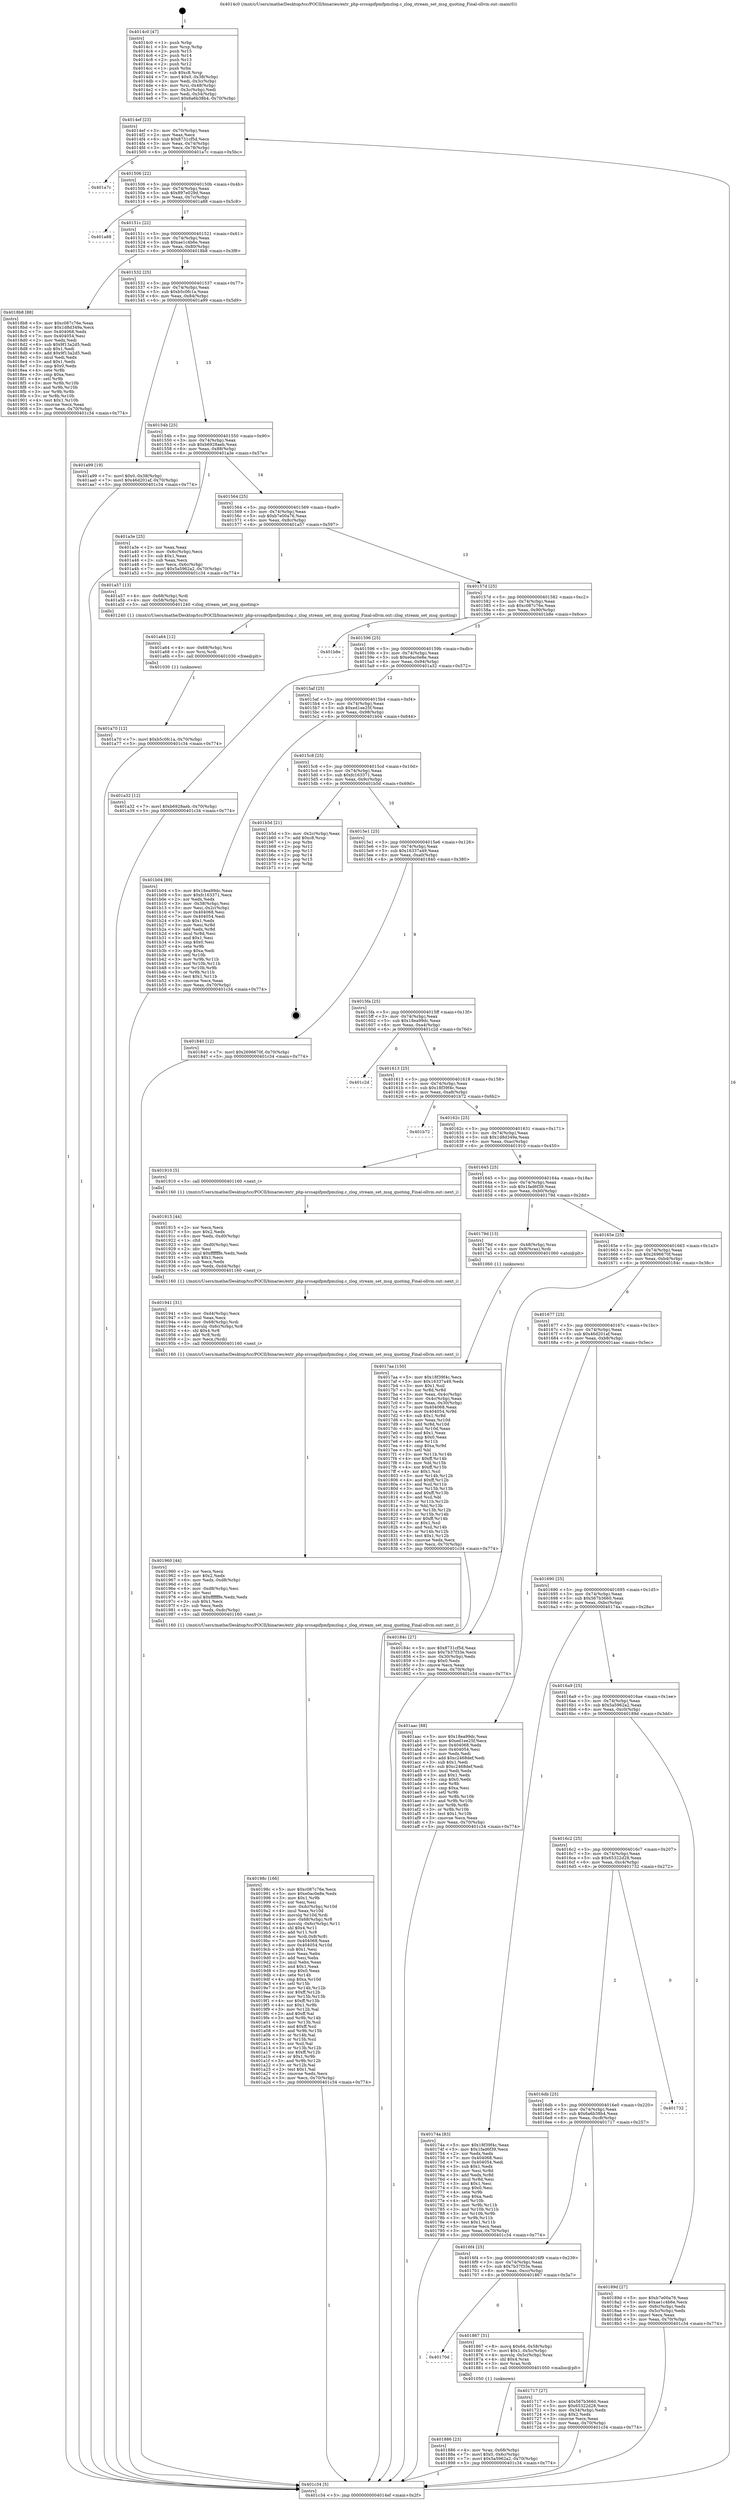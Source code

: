 digraph "0x4014c0" {
  label = "0x4014c0 (/mnt/c/Users/mathe/Desktop/tcc/POCII/binaries/extr_php-srcsapifpmfpmzlog.c_zlog_stream_set_msg_quoting_Final-ollvm.out::main(0))"
  labelloc = "t"
  node[shape=record]

  Entry [label="",width=0.3,height=0.3,shape=circle,fillcolor=black,style=filled]
  "0x4014ef" [label="{
     0x4014ef [23]\l
     | [instrs]\l
     &nbsp;&nbsp;0x4014ef \<+3\>: mov -0x70(%rbp),%eax\l
     &nbsp;&nbsp;0x4014f2 \<+2\>: mov %eax,%ecx\l
     &nbsp;&nbsp;0x4014f4 \<+6\>: sub $0x8731cf5d,%ecx\l
     &nbsp;&nbsp;0x4014fa \<+3\>: mov %eax,-0x74(%rbp)\l
     &nbsp;&nbsp;0x4014fd \<+3\>: mov %ecx,-0x78(%rbp)\l
     &nbsp;&nbsp;0x401500 \<+6\>: je 0000000000401a7c \<main+0x5bc\>\l
  }"]
  "0x401a7c" [label="{
     0x401a7c\l
  }", style=dashed]
  "0x401506" [label="{
     0x401506 [22]\l
     | [instrs]\l
     &nbsp;&nbsp;0x401506 \<+5\>: jmp 000000000040150b \<main+0x4b\>\l
     &nbsp;&nbsp;0x40150b \<+3\>: mov -0x74(%rbp),%eax\l
     &nbsp;&nbsp;0x40150e \<+5\>: sub $0x897e029d,%eax\l
     &nbsp;&nbsp;0x401513 \<+3\>: mov %eax,-0x7c(%rbp)\l
     &nbsp;&nbsp;0x401516 \<+6\>: je 0000000000401a88 \<main+0x5c8\>\l
  }"]
  Exit [label="",width=0.3,height=0.3,shape=circle,fillcolor=black,style=filled,peripheries=2]
  "0x401a88" [label="{
     0x401a88\l
  }", style=dashed]
  "0x40151c" [label="{
     0x40151c [22]\l
     | [instrs]\l
     &nbsp;&nbsp;0x40151c \<+5\>: jmp 0000000000401521 \<main+0x61\>\l
     &nbsp;&nbsp;0x401521 \<+3\>: mov -0x74(%rbp),%eax\l
     &nbsp;&nbsp;0x401524 \<+5\>: sub $0xae1c4b6e,%eax\l
     &nbsp;&nbsp;0x401529 \<+3\>: mov %eax,-0x80(%rbp)\l
     &nbsp;&nbsp;0x40152c \<+6\>: je 00000000004018b8 \<main+0x3f8\>\l
  }"]
  "0x401a70" [label="{
     0x401a70 [12]\l
     | [instrs]\l
     &nbsp;&nbsp;0x401a70 \<+7\>: movl $0xb5c0fc1a,-0x70(%rbp)\l
     &nbsp;&nbsp;0x401a77 \<+5\>: jmp 0000000000401c34 \<main+0x774\>\l
  }"]
  "0x4018b8" [label="{
     0x4018b8 [88]\l
     | [instrs]\l
     &nbsp;&nbsp;0x4018b8 \<+5\>: mov $0xc087c76e,%eax\l
     &nbsp;&nbsp;0x4018bd \<+5\>: mov $0x1d8d349a,%ecx\l
     &nbsp;&nbsp;0x4018c2 \<+7\>: mov 0x404068,%edx\l
     &nbsp;&nbsp;0x4018c9 \<+7\>: mov 0x404054,%esi\l
     &nbsp;&nbsp;0x4018d0 \<+2\>: mov %edx,%edi\l
     &nbsp;&nbsp;0x4018d2 \<+6\>: sub $0x9f13a2d5,%edi\l
     &nbsp;&nbsp;0x4018d8 \<+3\>: sub $0x1,%edi\l
     &nbsp;&nbsp;0x4018db \<+6\>: add $0x9f13a2d5,%edi\l
     &nbsp;&nbsp;0x4018e1 \<+3\>: imul %edi,%edx\l
     &nbsp;&nbsp;0x4018e4 \<+3\>: and $0x1,%edx\l
     &nbsp;&nbsp;0x4018e7 \<+3\>: cmp $0x0,%edx\l
     &nbsp;&nbsp;0x4018ea \<+4\>: sete %r8b\l
     &nbsp;&nbsp;0x4018ee \<+3\>: cmp $0xa,%esi\l
     &nbsp;&nbsp;0x4018f1 \<+4\>: setl %r9b\l
     &nbsp;&nbsp;0x4018f5 \<+3\>: mov %r8b,%r10b\l
     &nbsp;&nbsp;0x4018f8 \<+3\>: and %r9b,%r10b\l
     &nbsp;&nbsp;0x4018fb \<+3\>: xor %r9b,%r8b\l
     &nbsp;&nbsp;0x4018fe \<+3\>: or %r8b,%r10b\l
     &nbsp;&nbsp;0x401901 \<+4\>: test $0x1,%r10b\l
     &nbsp;&nbsp;0x401905 \<+3\>: cmovne %ecx,%eax\l
     &nbsp;&nbsp;0x401908 \<+3\>: mov %eax,-0x70(%rbp)\l
     &nbsp;&nbsp;0x40190b \<+5\>: jmp 0000000000401c34 \<main+0x774\>\l
  }"]
  "0x401532" [label="{
     0x401532 [25]\l
     | [instrs]\l
     &nbsp;&nbsp;0x401532 \<+5\>: jmp 0000000000401537 \<main+0x77\>\l
     &nbsp;&nbsp;0x401537 \<+3\>: mov -0x74(%rbp),%eax\l
     &nbsp;&nbsp;0x40153a \<+5\>: sub $0xb5c0fc1a,%eax\l
     &nbsp;&nbsp;0x40153f \<+6\>: mov %eax,-0x84(%rbp)\l
     &nbsp;&nbsp;0x401545 \<+6\>: je 0000000000401a99 \<main+0x5d9\>\l
  }"]
  "0x401a64" [label="{
     0x401a64 [12]\l
     | [instrs]\l
     &nbsp;&nbsp;0x401a64 \<+4\>: mov -0x68(%rbp),%rsi\l
     &nbsp;&nbsp;0x401a68 \<+3\>: mov %rsi,%rdi\l
     &nbsp;&nbsp;0x401a6b \<+5\>: call 0000000000401030 \<free@plt\>\l
     | [calls]\l
     &nbsp;&nbsp;0x401030 \{1\} (unknown)\l
  }"]
  "0x401a99" [label="{
     0x401a99 [19]\l
     | [instrs]\l
     &nbsp;&nbsp;0x401a99 \<+7\>: movl $0x0,-0x38(%rbp)\l
     &nbsp;&nbsp;0x401aa0 \<+7\>: movl $0x46d201af,-0x70(%rbp)\l
     &nbsp;&nbsp;0x401aa7 \<+5\>: jmp 0000000000401c34 \<main+0x774\>\l
  }"]
  "0x40154b" [label="{
     0x40154b [25]\l
     | [instrs]\l
     &nbsp;&nbsp;0x40154b \<+5\>: jmp 0000000000401550 \<main+0x90\>\l
     &nbsp;&nbsp;0x401550 \<+3\>: mov -0x74(%rbp),%eax\l
     &nbsp;&nbsp;0x401553 \<+5\>: sub $0xb6928aeb,%eax\l
     &nbsp;&nbsp;0x401558 \<+6\>: mov %eax,-0x88(%rbp)\l
     &nbsp;&nbsp;0x40155e \<+6\>: je 0000000000401a3e \<main+0x57e\>\l
  }"]
  "0x40198c" [label="{
     0x40198c [166]\l
     | [instrs]\l
     &nbsp;&nbsp;0x40198c \<+5\>: mov $0xc087c76e,%ecx\l
     &nbsp;&nbsp;0x401991 \<+5\>: mov $0xe0ac0e8e,%edx\l
     &nbsp;&nbsp;0x401996 \<+3\>: mov $0x1,%r9b\l
     &nbsp;&nbsp;0x401999 \<+2\>: xor %esi,%esi\l
     &nbsp;&nbsp;0x40199b \<+7\>: mov -0xdc(%rbp),%r10d\l
     &nbsp;&nbsp;0x4019a2 \<+4\>: imul %eax,%r10d\l
     &nbsp;&nbsp;0x4019a6 \<+3\>: movslq %r10d,%rdi\l
     &nbsp;&nbsp;0x4019a9 \<+4\>: mov -0x68(%rbp),%r8\l
     &nbsp;&nbsp;0x4019ad \<+4\>: movslq -0x6c(%rbp),%r11\l
     &nbsp;&nbsp;0x4019b1 \<+4\>: shl $0x4,%r11\l
     &nbsp;&nbsp;0x4019b5 \<+3\>: add %r11,%r8\l
     &nbsp;&nbsp;0x4019b8 \<+4\>: mov %rdi,0x8(%r8)\l
     &nbsp;&nbsp;0x4019bc \<+7\>: mov 0x404068,%eax\l
     &nbsp;&nbsp;0x4019c3 \<+8\>: mov 0x404054,%r10d\l
     &nbsp;&nbsp;0x4019cb \<+3\>: sub $0x1,%esi\l
     &nbsp;&nbsp;0x4019ce \<+2\>: mov %eax,%ebx\l
     &nbsp;&nbsp;0x4019d0 \<+2\>: add %esi,%ebx\l
     &nbsp;&nbsp;0x4019d2 \<+3\>: imul %ebx,%eax\l
     &nbsp;&nbsp;0x4019d5 \<+3\>: and $0x1,%eax\l
     &nbsp;&nbsp;0x4019d8 \<+3\>: cmp $0x0,%eax\l
     &nbsp;&nbsp;0x4019db \<+4\>: sete %r14b\l
     &nbsp;&nbsp;0x4019df \<+4\>: cmp $0xa,%r10d\l
     &nbsp;&nbsp;0x4019e3 \<+4\>: setl %r15b\l
     &nbsp;&nbsp;0x4019e7 \<+3\>: mov %r14b,%r12b\l
     &nbsp;&nbsp;0x4019ea \<+4\>: xor $0xff,%r12b\l
     &nbsp;&nbsp;0x4019ee \<+3\>: mov %r15b,%r13b\l
     &nbsp;&nbsp;0x4019f1 \<+4\>: xor $0xff,%r13b\l
     &nbsp;&nbsp;0x4019f5 \<+4\>: xor $0x1,%r9b\l
     &nbsp;&nbsp;0x4019f9 \<+3\>: mov %r12b,%al\l
     &nbsp;&nbsp;0x4019fc \<+2\>: and $0xff,%al\l
     &nbsp;&nbsp;0x4019fe \<+3\>: and %r9b,%r14b\l
     &nbsp;&nbsp;0x401a01 \<+3\>: mov %r13b,%sil\l
     &nbsp;&nbsp;0x401a04 \<+4\>: and $0xff,%sil\l
     &nbsp;&nbsp;0x401a08 \<+3\>: and %r9b,%r15b\l
     &nbsp;&nbsp;0x401a0b \<+3\>: or %r14b,%al\l
     &nbsp;&nbsp;0x401a0e \<+3\>: or %r15b,%sil\l
     &nbsp;&nbsp;0x401a11 \<+3\>: xor %sil,%al\l
     &nbsp;&nbsp;0x401a14 \<+3\>: or %r13b,%r12b\l
     &nbsp;&nbsp;0x401a17 \<+4\>: xor $0xff,%r12b\l
     &nbsp;&nbsp;0x401a1b \<+4\>: or $0x1,%r9b\l
     &nbsp;&nbsp;0x401a1f \<+3\>: and %r9b,%r12b\l
     &nbsp;&nbsp;0x401a22 \<+3\>: or %r12b,%al\l
     &nbsp;&nbsp;0x401a25 \<+2\>: test $0x1,%al\l
     &nbsp;&nbsp;0x401a27 \<+3\>: cmovne %edx,%ecx\l
     &nbsp;&nbsp;0x401a2a \<+3\>: mov %ecx,-0x70(%rbp)\l
     &nbsp;&nbsp;0x401a2d \<+5\>: jmp 0000000000401c34 \<main+0x774\>\l
  }"]
  "0x401a3e" [label="{
     0x401a3e [25]\l
     | [instrs]\l
     &nbsp;&nbsp;0x401a3e \<+2\>: xor %eax,%eax\l
     &nbsp;&nbsp;0x401a40 \<+3\>: mov -0x6c(%rbp),%ecx\l
     &nbsp;&nbsp;0x401a43 \<+3\>: sub $0x1,%eax\l
     &nbsp;&nbsp;0x401a46 \<+2\>: sub %eax,%ecx\l
     &nbsp;&nbsp;0x401a48 \<+3\>: mov %ecx,-0x6c(%rbp)\l
     &nbsp;&nbsp;0x401a4b \<+7\>: movl $0x5a5962a2,-0x70(%rbp)\l
     &nbsp;&nbsp;0x401a52 \<+5\>: jmp 0000000000401c34 \<main+0x774\>\l
  }"]
  "0x401564" [label="{
     0x401564 [25]\l
     | [instrs]\l
     &nbsp;&nbsp;0x401564 \<+5\>: jmp 0000000000401569 \<main+0xa9\>\l
     &nbsp;&nbsp;0x401569 \<+3\>: mov -0x74(%rbp),%eax\l
     &nbsp;&nbsp;0x40156c \<+5\>: sub $0xb7e00a76,%eax\l
     &nbsp;&nbsp;0x401571 \<+6\>: mov %eax,-0x8c(%rbp)\l
     &nbsp;&nbsp;0x401577 \<+6\>: je 0000000000401a57 \<main+0x597\>\l
  }"]
  "0x401960" [label="{
     0x401960 [44]\l
     | [instrs]\l
     &nbsp;&nbsp;0x401960 \<+2\>: xor %ecx,%ecx\l
     &nbsp;&nbsp;0x401962 \<+5\>: mov $0x2,%edx\l
     &nbsp;&nbsp;0x401967 \<+6\>: mov %edx,-0xd8(%rbp)\l
     &nbsp;&nbsp;0x40196d \<+1\>: cltd\l
     &nbsp;&nbsp;0x40196e \<+6\>: mov -0xd8(%rbp),%esi\l
     &nbsp;&nbsp;0x401974 \<+2\>: idiv %esi\l
     &nbsp;&nbsp;0x401976 \<+6\>: imul $0xfffffffe,%edx,%edx\l
     &nbsp;&nbsp;0x40197c \<+3\>: sub $0x1,%ecx\l
     &nbsp;&nbsp;0x40197f \<+2\>: sub %ecx,%edx\l
     &nbsp;&nbsp;0x401981 \<+6\>: mov %edx,-0xdc(%rbp)\l
     &nbsp;&nbsp;0x401987 \<+5\>: call 0000000000401160 \<next_i\>\l
     | [calls]\l
     &nbsp;&nbsp;0x401160 \{1\} (/mnt/c/Users/mathe/Desktop/tcc/POCII/binaries/extr_php-srcsapifpmfpmzlog.c_zlog_stream_set_msg_quoting_Final-ollvm.out::next_i)\l
  }"]
  "0x401a57" [label="{
     0x401a57 [13]\l
     | [instrs]\l
     &nbsp;&nbsp;0x401a57 \<+4\>: mov -0x68(%rbp),%rdi\l
     &nbsp;&nbsp;0x401a5b \<+4\>: mov -0x58(%rbp),%rsi\l
     &nbsp;&nbsp;0x401a5f \<+5\>: call 0000000000401240 \<zlog_stream_set_msg_quoting\>\l
     | [calls]\l
     &nbsp;&nbsp;0x401240 \{1\} (/mnt/c/Users/mathe/Desktop/tcc/POCII/binaries/extr_php-srcsapifpmfpmzlog.c_zlog_stream_set_msg_quoting_Final-ollvm.out::zlog_stream_set_msg_quoting)\l
  }"]
  "0x40157d" [label="{
     0x40157d [25]\l
     | [instrs]\l
     &nbsp;&nbsp;0x40157d \<+5\>: jmp 0000000000401582 \<main+0xc2\>\l
     &nbsp;&nbsp;0x401582 \<+3\>: mov -0x74(%rbp),%eax\l
     &nbsp;&nbsp;0x401585 \<+5\>: sub $0xc087c76e,%eax\l
     &nbsp;&nbsp;0x40158a \<+6\>: mov %eax,-0x90(%rbp)\l
     &nbsp;&nbsp;0x401590 \<+6\>: je 0000000000401b8e \<main+0x6ce\>\l
  }"]
  "0x401941" [label="{
     0x401941 [31]\l
     | [instrs]\l
     &nbsp;&nbsp;0x401941 \<+6\>: mov -0xd4(%rbp),%ecx\l
     &nbsp;&nbsp;0x401947 \<+3\>: imul %eax,%ecx\l
     &nbsp;&nbsp;0x40194a \<+4\>: mov -0x68(%rbp),%rdi\l
     &nbsp;&nbsp;0x40194e \<+4\>: movslq -0x6c(%rbp),%r8\l
     &nbsp;&nbsp;0x401952 \<+4\>: shl $0x4,%r8\l
     &nbsp;&nbsp;0x401956 \<+3\>: add %r8,%rdi\l
     &nbsp;&nbsp;0x401959 \<+2\>: mov %ecx,(%rdi)\l
     &nbsp;&nbsp;0x40195b \<+5\>: call 0000000000401160 \<next_i\>\l
     | [calls]\l
     &nbsp;&nbsp;0x401160 \{1\} (/mnt/c/Users/mathe/Desktop/tcc/POCII/binaries/extr_php-srcsapifpmfpmzlog.c_zlog_stream_set_msg_quoting_Final-ollvm.out::next_i)\l
  }"]
  "0x401b8e" [label="{
     0x401b8e\l
  }", style=dashed]
  "0x401596" [label="{
     0x401596 [25]\l
     | [instrs]\l
     &nbsp;&nbsp;0x401596 \<+5\>: jmp 000000000040159b \<main+0xdb\>\l
     &nbsp;&nbsp;0x40159b \<+3\>: mov -0x74(%rbp),%eax\l
     &nbsp;&nbsp;0x40159e \<+5\>: sub $0xe0ac0e8e,%eax\l
     &nbsp;&nbsp;0x4015a3 \<+6\>: mov %eax,-0x94(%rbp)\l
     &nbsp;&nbsp;0x4015a9 \<+6\>: je 0000000000401a32 \<main+0x572\>\l
  }"]
  "0x401915" [label="{
     0x401915 [44]\l
     | [instrs]\l
     &nbsp;&nbsp;0x401915 \<+2\>: xor %ecx,%ecx\l
     &nbsp;&nbsp;0x401917 \<+5\>: mov $0x2,%edx\l
     &nbsp;&nbsp;0x40191c \<+6\>: mov %edx,-0xd0(%rbp)\l
     &nbsp;&nbsp;0x401922 \<+1\>: cltd\l
     &nbsp;&nbsp;0x401923 \<+6\>: mov -0xd0(%rbp),%esi\l
     &nbsp;&nbsp;0x401929 \<+2\>: idiv %esi\l
     &nbsp;&nbsp;0x40192b \<+6\>: imul $0xfffffffe,%edx,%edx\l
     &nbsp;&nbsp;0x401931 \<+3\>: sub $0x1,%ecx\l
     &nbsp;&nbsp;0x401934 \<+2\>: sub %ecx,%edx\l
     &nbsp;&nbsp;0x401936 \<+6\>: mov %edx,-0xd4(%rbp)\l
     &nbsp;&nbsp;0x40193c \<+5\>: call 0000000000401160 \<next_i\>\l
     | [calls]\l
     &nbsp;&nbsp;0x401160 \{1\} (/mnt/c/Users/mathe/Desktop/tcc/POCII/binaries/extr_php-srcsapifpmfpmzlog.c_zlog_stream_set_msg_quoting_Final-ollvm.out::next_i)\l
  }"]
  "0x401a32" [label="{
     0x401a32 [12]\l
     | [instrs]\l
     &nbsp;&nbsp;0x401a32 \<+7\>: movl $0xb6928aeb,-0x70(%rbp)\l
     &nbsp;&nbsp;0x401a39 \<+5\>: jmp 0000000000401c34 \<main+0x774\>\l
  }"]
  "0x4015af" [label="{
     0x4015af [25]\l
     | [instrs]\l
     &nbsp;&nbsp;0x4015af \<+5\>: jmp 00000000004015b4 \<main+0xf4\>\l
     &nbsp;&nbsp;0x4015b4 \<+3\>: mov -0x74(%rbp),%eax\l
     &nbsp;&nbsp;0x4015b7 \<+5\>: sub $0xed1ee25f,%eax\l
     &nbsp;&nbsp;0x4015bc \<+6\>: mov %eax,-0x98(%rbp)\l
     &nbsp;&nbsp;0x4015c2 \<+6\>: je 0000000000401b04 \<main+0x644\>\l
  }"]
  "0x401886" [label="{
     0x401886 [23]\l
     | [instrs]\l
     &nbsp;&nbsp;0x401886 \<+4\>: mov %rax,-0x68(%rbp)\l
     &nbsp;&nbsp;0x40188a \<+7\>: movl $0x0,-0x6c(%rbp)\l
     &nbsp;&nbsp;0x401891 \<+7\>: movl $0x5a5962a2,-0x70(%rbp)\l
     &nbsp;&nbsp;0x401898 \<+5\>: jmp 0000000000401c34 \<main+0x774\>\l
  }"]
  "0x401b04" [label="{
     0x401b04 [89]\l
     | [instrs]\l
     &nbsp;&nbsp;0x401b04 \<+5\>: mov $0x18ea99dc,%eax\l
     &nbsp;&nbsp;0x401b09 \<+5\>: mov $0xfc163371,%ecx\l
     &nbsp;&nbsp;0x401b0e \<+2\>: xor %edx,%edx\l
     &nbsp;&nbsp;0x401b10 \<+3\>: mov -0x38(%rbp),%esi\l
     &nbsp;&nbsp;0x401b13 \<+3\>: mov %esi,-0x2c(%rbp)\l
     &nbsp;&nbsp;0x401b16 \<+7\>: mov 0x404068,%esi\l
     &nbsp;&nbsp;0x401b1d \<+7\>: mov 0x404054,%edi\l
     &nbsp;&nbsp;0x401b24 \<+3\>: sub $0x1,%edx\l
     &nbsp;&nbsp;0x401b27 \<+3\>: mov %esi,%r8d\l
     &nbsp;&nbsp;0x401b2a \<+3\>: add %edx,%r8d\l
     &nbsp;&nbsp;0x401b2d \<+4\>: imul %r8d,%esi\l
     &nbsp;&nbsp;0x401b31 \<+3\>: and $0x1,%esi\l
     &nbsp;&nbsp;0x401b34 \<+3\>: cmp $0x0,%esi\l
     &nbsp;&nbsp;0x401b37 \<+4\>: sete %r9b\l
     &nbsp;&nbsp;0x401b3b \<+3\>: cmp $0xa,%edi\l
     &nbsp;&nbsp;0x401b3e \<+4\>: setl %r10b\l
     &nbsp;&nbsp;0x401b42 \<+3\>: mov %r9b,%r11b\l
     &nbsp;&nbsp;0x401b45 \<+3\>: and %r10b,%r11b\l
     &nbsp;&nbsp;0x401b48 \<+3\>: xor %r10b,%r9b\l
     &nbsp;&nbsp;0x401b4b \<+3\>: or %r9b,%r11b\l
     &nbsp;&nbsp;0x401b4e \<+4\>: test $0x1,%r11b\l
     &nbsp;&nbsp;0x401b52 \<+3\>: cmovne %ecx,%eax\l
     &nbsp;&nbsp;0x401b55 \<+3\>: mov %eax,-0x70(%rbp)\l
     &nbsp;&nbsp;0x401b58 \<+5\>: jmp 0000000000401c34 \<main+0x774\>\l
  }"]
  "0x4015c8" [label="{
     0x4015c8 [25]\l
     | [instrs]\l
     &nbsp;&nbsp;0x4015c8 \<+5\>: jmp 00000000004015cd \<main+0x10d\>\l
     &nbsp;&nbsp;0x4015cd \<+3\>: mov -0x74(%rbp),%eax\l
     &nbsp;&nbsp;0x4015d0 \<+5\>: sub $0xfc163371,%eax\l
     &nbsp;&nbsp;0x4015d5 \<+6\>: mov %eax,-0x9c(%rbp)\l
     &nbsp;&nbsp;0x4015db \<+6\>: je 0000000000401b5d \<main+0x69d\>\l
  }"]
  "0x40170d" [label="{
     0x40170d\l
  }", style=dashed]
  "0x401b5d" [label="{
     0x401b5d [21]\l
     | [instrs]\l
     &nbsp;&nbsp;0x401b5d \<+3\>: mov -0x2c(%rbp),%eax\l
     &nbsp;&nbsp;0x401b60 \<+7\>: add $0xc8,%rsp\l
     &nbsp;&nbsp;0x401b67 \<+1\>: pop %rbx\l
     &nbsp;&nbsp;0x401b68 \<+2\>: pop %r12\l
     &nbsp;&nbsp;0x401b6a \<+2\>: pop %r13\l
     &nbsp;&nbsp;0x401b6c \<+2\>: pop %r14\l
     &nbsp;&nbsp;0x401b6e \<+2\>: pop %r15\l
     &nbsp;&nbsp;0x401b70 \<+1\>: pop %rbp\l
     &nbsp;&nbsp;0x401b71 \<+1\>: ret\l
  }"]
  "0x4015e1" [label="{
     0x4015e1 [25]\l
     | [instrs]\l
     &nbsp;&nbsp;0x4015e1 \<+5\>: jmp 00000000004015e6 \<main+0x126\>\l
     &nbsp;&nbsp;0x4015e6 \<+3\>: mov -0x74(%rbp),%eax\l
     &nbsp;&nbsp;0x4015e9 \<+5\>: sub $0x16337a49,%eax\l
     &nbsp;&nbsp;0x4015ee \<+6\>: mov %eax,-0xa0(%rbp)\l
     &nbsp;&nbsp;0x4015f4 \<+6\>: je 0000000000401840 \<main+0x380\>\l
  }"]
  "0x401867" [label="{
     0x401867 [31]\l
     | [instrs]\l
     &nbsp;&nbsp;0x401867 \<+8\>: movq $0x64,-0x58(%rbp)\l
     &nbsp;&nbsp;0x40186f \<+7\>: movl $0x1,-0x5c(%rbp)\l
     &nbsp;&nbsp;0x401876 \<+4\>: movslq -0x5c(%rbp),%rax\l
     &nbsp;&nbsp;0x40187a \<+4\>: shl $0x4,%rax\l
     &nbsp;&nbsp;0x40187e \<+3\>: mov %rax,%rdi\l
     &nbsp;&nbsp;0x401881 \<+5\>: call 0000000000401050 \<malloc@plt\>\l
     | [calls]\l
     &nbsp;&nbsp;0x401050 \{1\} (unknown)\l
  }"]
  "0x401840" [label="{
     0x401840 [12]\l
     | [instrs]\l
     &nbsp;&nbsp;0x401840 \<+7\>: movl $0x2696670f,-0x70(%rbp)\l
     &nbsp;&nbsp;0x401847 \<+5\>: jmp 0000000000401c34 \<main+0x774\>\l
  }"]
  "0x4015fa" [label="{
     0x4015fa [25]\l
     | [instrs]\l
     &nbsp;&nbsp;0x4015fa \<+5\>: jmp 00000000004015ff \<main+0x13f\>\l
     &nbsp;&nbsp;0x4015ff \<+3\>: mov -0x74(%rbp),%eax\l
     &nbsp;&nbsp;0x401602 \<+5\>: sub $0x18ea99dc,%eax\l
     &nbsp;&nbsp;0x401607 \<+6\>: mov %eax,-0xa4(%rbp)\l
     &nbsp;&nbsp;0x40160d \<+6\>: je 0000000000401c2d \<main+0x76d\>\l
  }"]
  "0x4017aa" [label="{
     0x4017aa [150]\l
     | [instrs]\l
     &nbsp;&nbsp;0x4017aa \<+5\>: mov $0x18f39f4c,%ecx\l
     &nbsp;&nbsp;0x4017af \<+5\>: mov $0x16337a49,%edx\l
     &nbsp;&nbsp;0x4017b4 \<+3\>: mov $0x1,%sil\l
     &nbsp;&nbsp;0x4017b7 \<+3\>: xor %r8d,%r8d\l
     &nbsp;&nbsp;0x4017ba \<+3\>: mov %eax,-0x4c(%rbp)\l
     &nbsp;&nbsp;0x4017bd \<+3\>: mov -0x4c(%rbp),%eax\l
     &nbsp;&nbsp;0x4017c0 \<+3\>: mov %eax,-0x30(%rbp)\l
     &nbsp;&nbsp;0x4017c3 \<+7\>: mov 0x404068,%eax\l
     &nbsp;&nbsp;0x4017ca \<+8\>: mov 0x404054,%r9d\l
     &nbsp;&nbsp;0x4017d2 \<+4\>: sub $0x1,%r8d\l
     &nbsp;&nbsp;0x4017d6 \<+3\>: mov %eax,%r10d\l
     &nbsp;&nbsp;0x4017d9 \<+3\>: add %r8d,%r10d\l
     &nbsp;&nbsp;0x4017dc \<+4\>: imul %r10d,%eax\l
     &nbsp;&nbsp;0x4017e0 \<+3\>: and $0x1,%eax\l
     &nbsp;&nbsp;0x4017e3 \<+3\>: cmp $0x0,%eax\l
     &nbsp;&nbsp;0x4017e6 \<+4\>: sete %r11b\l
     &nbsp;&nbsp;0x4017ea \<+4\>: cmp $0xa,%r9d\l
     &nbsp;&nbsp;0x4017ee \<+3\>: setl %bl\l
     &nbsp;&nbsp;0x4017f1 \<+3\>: mov %r11b,%r14b\l
     &nbsp;&nbsp;0x4017f4 \<+4\>: xor $0xff,%r14b\l
     &nbsp;&nbsp;0x4017f8 \<+3\>: mov %bl,%r15b\l
     &nbsp;&nbsp;0x4017fb \<+4\>: xor $0xff,%r15b\l
     &nbsp;&nbsp;0x4017ff \<+4\>: xor $0x1,%sil\l
     &nbsp;&nbsp;0x401803 \<+3\>: mov %r14b,%r12b\l
     &nbsp;&nbsp;0x401806 \<+4\>: and $0xff,%r12b\l
     &nbsp;&nbsp;0x40180a \<+3\>: and %sil,%r11b\l
     &nbsp;&nbsp;0x40180d \<+3\>: mov %r15b,%r13b\l
     &nbsp;&nbsp;0x401810 \<+4\>: and $0xff,%r13b\l
     &nbsp;&nbsp;0x401814 \<+3\>: and %sil,%bl\l
     &nbsp;&nbsp;0x401817 \<+3\>: or %r11b,%r12b\l
     &nbsp;&nbsp;0x40181a \<+3\>: or %bl,%r13b\l
     &nbsp;&nbsp;0x40181d \<+3\>: xor %r13b,%r12b\l
     &nbsp;&nbsp;0x401820 \<+3\>: or %r15b,%r14b\l
     &nbsp;&nbsp;0x401823 \<+4\>: xor $0xff,%r14b\l
     &nbsp;&nbsp;0x401827 \<+4\>: or $0x1,%sil\l
     &nbsp;&nbsp;0x40182b \<+3\>: and %sil,%r14b\l
     &nbsp;&nbsp;0x40182e \<+3\>: or %r14b,%r12b\l
     &nbsp;&nbsp;0x401831 \<+4\>: test $0x1,%r12b\l
     &nbsp;&nbsp;0x401835 \<+3\>: cmovne %edx,%ecx\l
     &nbsp;&nbsp;0x401838 \<+3\>: mov %ecx,-0x70(%rbp)\l
     &nbsp;&nbsp;0x40183b \<+5\>: jmp 0000000000401c34 \<main+0x774\>\l
  }"]
  "0x401c2d" [label="{
     0x401c2d\l
  }", style=dashed]
  "0x401613" [label="{
     0x401613 [25]\l
     | [instrs]\l
     &nbsp;&nbsp;0x401613 \<+5\>: jmp 0000000000401618 \<main+0x158\>\l
     &nbsp;&nbsp;0x401618 \<+3\>: mov -0x74(%rbp),%eax\l
     &nbsp;&nbsp;0x40161b \<+5\>: sub $0x18f39f4c,%eax\l
     &nbsp;&nbsp;0x401620 \<+6\>: mov %eax,-0xa8(%rbp)\l
     &nbsp;&nbsp;0x401626 \<+6\>: je 0000000000401b72 \<main+0x6b2\>\l
  }"]
  "0x4014c0" [label="{
     0x4014c0 [47]\l
     | [instrs]\l
     &nbsp;&nbsp;0x4014c0 \<+1\>: push %rbp\l
     &nbsp;&nbsp;0x4014c1 \<+3\>: mov %rsp,%rbp\l
     &nbsp;&nbsp;0x4014c4 \<+2\>: push %r15\l
     &nbsp;&nbsp;0x4014c6 \<+2\>: push %r14\l
     &nbsp;&nbsp;0x4014c8 \<+2\>: push %r13\l
     &nbsp;&nbsp;0x4014ca \<+2\>: push %r12\l
     &nbsp;&nbsp;0x4014cc \<+1\>: push %rbx\l
     &nbsp;&nbsp;0x4014cd \<+7\>: sub $0xc8,%rsp\l
     &nbsp;&nbsp;0x4014d4 \<+7\>: movl $0x0,-0x38(%rbp)\l
     &nbsp;&nbsp;0x4014db \<+3\>: mov %edi,-0x3c(%rbp)\l
     &nbsp;&nbsp;0x4014de \<+4\>: mov %rsi,-0x48(%rbp)\l
     &nbsp;&nbsp;0x4014e2 \<+3\>: mov -0x3c(%rbp),%edi\l
     &nbsp;&nbsp;0x4014e5 \<+3\>: mov %edi,-0x34(%rbp)\l
     &nbsp;&nbsp;0x4014e8 \<+7\>: movl $0x6a6b38b4,-0x70(%rbp)\l
  }"]
  "0x401b72" [label="{
     0x401b72\l
  }", style=dashed]
  "0x40162c" [label="{
     0x40162c [25]\l
     | [instrs]\l
     &nbsp;&nbsp;0x40162c \<+5\>: jmp 0000000000401631 \<main+0x171\>\l
     &nbsp;&nbsp;0x401631 \<+3\>: mov -0x74(%rbp),%eax\l
     &nbsp;&nbsp;0x401634 \<+5\>: sub $0x1d8d349a,%eax\l
     &nbsp;&nbsp;0x401639 \<+6\>: mov %eax,-0xac(%rbp)\l
     &nbsp;&nbsp;0x40163f \<+6\>: je 0000000000401910 \<main+0x450\>\l
  }"]
  "0x401c34" [label="{
     0x401c34 [5]\l
     | [instrs]\l
     &nbsp;&nbsp;0x401c34 \<+5\>: jmp 00000000004014ef \<main+0x2f\>\l
  }"]
  "0x401910" [label="{
     0x401910 [5]\l
     | [instrs]\l
     &nbsp;&nbsp;0x401910 \<+5\>: call 0000000000401160 \<next_i\>\l
     | [calls]\l
     &nbsp;&nbsp;0x401160 \{1\} (/mnt/c/Users/mathe/Desktop/tcc/POCII/binaries/extr_php-srcsapifpmfpmzlog.c_zlog_stream_set_msg_quoting_Final-ollvm.out::next_i)\l
  }"]
  "0x401645" [label="{
     0x401645 [25]\l
     | [instrs]\l
     &nbsp;&nbsp;0x401645 \<+5\>: jmp 000000000040164a \<main+0x18a\>\l
     &nbsp;&nbsp;0x40164a \<+3\>: mov -0x74(%rbp),%eax\l
     &nbsp;&nbsp;0x40164d \<+5\>: sub $0x1fad6f39,%eax\l
     &nbsp;&nbsp;0x401652 \<+6\>: mov %eax,-0xb0(%rbp)\l
     &nbsp;&nbsp;0x401658 \<+6\>: je 000000000040179d \<main+0x2dd\>\l
  }"]
  "0x4016f4" [label="{
     0x4016f4 [25]\l
     | [instrs]\l
     &nbsp;&nbsp;0x4016f4 \<+5\>: jmp 00000000004016f9 \<main+0x239\>\l
     &nbsp;&nbsp;0x4016f9 \<+3\>: mov -0x74(%rbp),%eax\l
     &nbsp;&nbsp;0x4016fc \<+5\>: sub $0x7b37f33e,%eax\l
     &nbsp;&nbsp;0x401701 \<+6\>: mov %eax,-0xcc(%rbp)\l
     &nbsp;&nbsp;0x401707 \<+6\>: je 0000000000401867 \<main+0x3a7\>\l
  }"]
  "0x40179d" [label="{
     0x40179d [13]\l
     | [instrs]\l
     &nbsp;&nbsp;0x40179d \<+4\>: mov -0x48(%rbp),%rax\l
     &nbsp;&nbsp;0x4017a1 \<+4\>: mov 0x8(%rax),%rdi\l
     &nbsp;&nbsp;0x4017a5 \<+5\>: call 0000000000401060 \<atoi@plt\>\l
     | [calls]\l
     &nbsp;&nbsp;0x401060 \{1\} (unknown)\l
  }"]
  "0x40165e" [label="{
     0x40165e [25]\l
     | [instrs]\l
     &nbsp;&nbsp;0x40165e \<+5\>: jmp 0000000000401663 \<main+0x1a3\>\l
     &nbsp;&nbsp;0x401663 \<+3\>: mov -0x74(%rbp),%eax\l
     &nbsp;&nbsp;0x401666 \<+5\>: sub $0x2696670f,%eax\l
     &nbsp;&nbsp;0x40166b \<+6\>: mov %eax,-0xb4(%rbp)\l
     &nbsp;&nbsp;0x401671 \<+6\>: je 000000000040184c \<main+0x38c\>\l
  }"]
  "0x401717" [label="{
     0x401717 [27]\l
     | [instrs]\l
     &nbsp;&nbsp;0x401717 \<+5\>: mov $0x567b3660,%eax\l
     &nbsp;&nbsp;0x40171c \<+5\>: mov $0x65322d28,%ecx\l
     &nbsp;&nbsp;0x401721 \<+3\>: mov -0x34(%rbp),%edx\l
     &nbsp;&nbsp;0x401724 \<+3\>: cmp $0x2,%edx\l
     &nbsp;&nbsp;0x401727 \<+3\>: cmovne %ecx,%eax\l
     &nbsp;&nbsp;0x40172a \<+3\>: mov %eax,-0x70(%rbp)\l
     &nbsp;&nbsp;0x40172d \<+5\>: jmp 0000000000401c34 \<main+0x774\>\l
  }"]
  "0x40184c" [label="{
     0x40184c [27]\l
     | [instrs]\l
     &nbsp;&nbsp;0x40184c \<+5\>: mov $0x8731cf5d,%eax\l
     &nbsp;&nbsp;0x401851 \<+5\>: mov $0x7b37f33e,%ecx\l
     &nbsp;&nbsp;0x401856 \<+3\>: mov -0x30(%rbp),%edx\l
     &nbsp;&nbsp;0x401859 \<+3\>: cmp $0x0,%edx\l
     &nbsp;&nbsp;0x40185c \<+3\>: cmove %ecx,%eax\l
     &nbsp;&nbsp;0x40185f \<+3\>: mov %eax,-0x70(%rbp)\l
     &nbsp;&nbsp;0x401862 \<+5\>: jmp 0000000000401c34 \<main+0x774\>\l
  }"]
  "0x401677" [label="{
     0x401677 [25]\l
     | [instrs]\l
     &nbsp;&nbsp;0x401677 \<+5\>: jmp 000000000040167c \<main+0x1bc\>\l
     &nbsp;&nbsp;0x40167c \<+3\>: mov -0x74(%rbp),%eax\l
     &nbsp;&nbsp;0x40167f \<+5\>: sub $0x46d201af,%eax\l
     &nbsp;&nbsp;0x401684 \<+6\>: mov %eax,-0xb8(%rbp)\l
     &nbsp;&nbsp;0x40168a \<+6\>: je 0000000000401aac \<main+0x5ec\>\l
  }"]
  "0x4016db" [label="{
     0x4016db [25]\l
     | [instrs]\l
     &nbsp;&nbsp;0x4016db \<+5\>: jmp 00000000004016e0 \<main+0x220\>\l
     &nbsp;&nbsp;0x4016e0 \<+3\>: mov -0x74(%rbp),%eax\l
     &nbsp;&nbsp;0x4016e3 \<+5\>: sub $0x6a6b38b4,%eax\l
     &nbsp;&nbsp;0x4016e8 \<+6\>: mov %eax,-0xc8(%rbp)\l
     &nbsp;&nbsp;0x4016ee \<+6\>: je 0000000000401717 \<main+0x257\>\l
  }"]
  "0x401aac" [label="{
     0x401aac [88]\l
     | [instrs]\l
     &nbsp;&nbsp;0x401aac \<+5\>: mov $0x18ea99dc,%eax\l
     &nbsp;&nbsp;0x401ab1 \<+5\>: mov $0xed1ee25f,%ecx\l
     &nbsp;&nbsp;0x401ab6 \<+7\>: mov 0x404068,%edx\l
     &nbsp;&nbsp;0x401abd \<+7\>: mov 0x404054,%esi\l
     &nbsp;&nbsp;0x401ac4 \<+2\>: mov %edx,%edi\l
     &nbsp;&nbsp;0x401ac6 \<+6\>: add $0xc2468def,%edi\l
     &nbsp;&nbsp;0x401acc \<+3\>: sub $0x1,%edi\l
     &nbsp;&nbsp;0x401acf \<+6\>: sub $0xc2468def,%edi\l
     &nbsp;&nbsp;0x401ad5 \<+3\>: imul %edi,%edx\l
     &nbsp;&nbsp;0x401ad8 \<+3\>: and $0x1,%edx\l
     &nbsp;&nbsp;0x401adb \<+3\>: cmp $0x0,%edx\l
     &nbsp;&nbsp;0x401ade \<+4\>: sete %r8b\l
     &nbsp;&nbsp;0x401ae2 \<+3\>: cmp $0xa,%esi\l
     &nbsp;&nbsp;0x401ae5 \<+4\>: setl %r9b\l
     &nbsp;&nbsp;0x401ae9 \<+3\>: mov %r8b,%r10b\l
     &nbsp;&nbsp;0x401aec \<+3\>: and %r9b,%r10b\l
     &nbsp;&nbsp;0x401aef \<+3\>: xor %r9b,%r8b\l
     &nbsp;&nbsp;0x401af2 \<+3\>: or %r8b,%r10b\l
     &nbsp;&nbsp;0x401af5 \<+4\>: test $0x1,%r10b\l
     &nbsp;&nbsp;0x401af9 \<+3\>: cmovne %ecx,%eax\l
     &nbsp;&nbsp;0x401afc \<+3\>: mov %eax,-0x70(%rbp)\l
     &nbsp;&nbsp;0x401aff \<+5\>: jmp 0000000000401c34 \<main+0x774\>\l
  }"]
  "0x401690" [label="{
     0x401690 [25]\l
     | [instrs]\l
     &nbsp;&nbsp;0x401690 \<+5\>: jmp 0000000000401695 \<main+0x1d5\>\l
     &nbsp;&nbsp;0x401695 \<+3\>: mov -0x74(%rbp),%eax\l
     &nbsp;&nbsp;0x401698 \<+5\>: sub $0x567b3660,%eax\l
     &nbsp;&nbsp;0x40169d \<+6\>: mov %eax,-0xbc(%rbp)\l
     &nbsp;&nbsp;0x4016a3 \<+6\>: je 000000000040174a \<main+0x28a\>\l
  }"]
  "0x401732" [label="{
     0x401732\l
  }", style=dashed]
  "0x40174a" [label="{
     0x40174a [83]\l
     | [instrs]\l
     &nbsp;&nbsp;0x40174a \<+5\>: mov $0x18f39f4c,%eax\l
     &nbsp;&nbsp;0x40174f \<+5\>: mov $0x1fad6f39,%ecx\l
     &nbsp;&nbsp;0x401754 \<+2\>: xor %edx,%edx\l
     &nbsp;&nbsp;0x401756 \<+7\>: mov 0x404068,%esi\l
     &nbsp;&nbsp;0x40175d \<+7\>: mov 0x404054,%edi\l
     &nbsp;&nbsp;0x401764 \<+3\>: sub $0x1,%edx\l
     &nbsp;&nbsp;0x401767 \<+3\>: mov %esi,%r8d\l
     &nbsp;&nbsp;0x40176a \<+3\>: add %edx,%r8d\l
     &nbsp;&nbsp;0x40176d \<+4\>: imul %r8d,%esi\l
     &nbsp;&nbsp;0x401771 \<+3\>: and $0x1,%esi\l
     &nbsp;&nbsp;0x401774 \<+3\>: cmp $0x0,%esi\l
     &nbsp;&nbsp;0x401777 \<+4\>: sete %r9b\l
     &nbsp;&nbsp;0x40177b \<+3\>: cmp $0xa,%edi\l
     &nbsp;&nbsp;0x40177e \<+4\>: setl %r10b\l
     &nbsp;&nbsp;0x401782 \<+3\>: mov %r9b,%r11b\l
     &nbsp;&nbsp;0x401785 \<+3\>: and %r10b,%r11b\l
     &nbsp;&nbsp;0x401788 \<+3\>: xor %r10b,%r9b\l
     &nbsp;&nbsp;0x40178b \<+3\>: or %r9b,%r11b\l
     &nbsp;&nbsp;0x40178e \<+4\>: test $0x1,%r11b\l
     &nbsp;&nbsp;0x401792 \<+3\>: cmovne %ecx,%eax\l
     &nbsp;&nbsp;0x401795 \<+3\>: mov %eax,-0x70(%rbp)\l
     &nbsp;&nbsp;0x401798 \<+5\>: jmp 0000000000401c34 \<main+0x774\>\l
  }"]
  "0x4016a9" [label="{
     0x4016a9 [25]\l
     | [instrs]\l
     &nbsp;&nbsp;0x4016a9 \<+5\>: jmp 00000000004016ae \<main+0x1ee\>\l
     &nbsp;&nbsp;0x4016ae \<+3\>: mov -0x74(%rbp),%eax\l
     &nbsp;&nbsp;0x4016b1 \<+5\>: sub $0x5a5962a2,%eax\l
     &nbsp;&nbsp;0x4016b6 \<+6\>: mov %eax,-0xc0(%rbp)\l
     &nbsp;&nbsp;0x4016bc \<+6\>: je 000000000040189d \<main+0x3dd\>\l
  }"]
  "0x4016c2" [label="{
     0x4016c2 [25]\l
     | [instrs]\l
     &nbsp;&nbsp;0x4016c2 \<+5\>: jmp 00000000004016c7 \<main+0x207\>\l
     &nbsp;&nbsp;0x4016c7 \<+3\>: mov -0x74(%rbp),%eax\l
     &nbsp;&nbsp;0x4016ca \<+5\>: sub $0x65322d28,%eax\l
     &nbsp;&nbsp;0x4016cf \<+6\>: mov %eax,-0xc4(%rbp)\l
     &nbsp;&nbsp;0x4016d5 \<+6\>: je 0000000000401732 \<main+0x272\>\l
  }"]
  "0x40189d" [label="{
     0x40189d [27]\l
     | [instrs]\l
     &nbsp;&nbsp;0x40189d \<+5\>: mov $0xb7e00a76,%eax\l
     &nbsp;&nbsp;0x4018a2 \<+5\>: mov $0xae1c4b6e,%ecx\l
     &nbsp;&nbsp;0x4018a7 \<+3\>: mov -0x6c(%rbp),%edx\l
     &nbsp;&nbsp;0x4018aa \<+3\>: cmp -0x5c(%rbp),%edx\l
     &nbsp;&nbsp;0x4018ad \<+3\>: cmovl %ecx,%eax\l
     &nbsp;&nbsp;0x4018b0 \<+3\>: mov %eax,-0x70(%rbp)\l
     &nbsp;&nbsp;0x4018b3 \<+5\>: jmp 0000000000401c34 \<main+0x774\>\l
  }"]
  Entry -> "0x4014c0" [label=" 1"]
  "0x4014ef" -> "0x401a7c" [label=" 0"]
  "0x4014ef" -> "0x401506" [label=" 17"]
  "0x401b5d" -> Exit [label=" 1"]
  "0x401506" -> "0x401a88" [label=" 0"]
  "0x401506" -> "0x40151c" [label=" 17"]
  "0x401b04" -> "0x401c34" [label=" 1"]
  "0x40151c" -> "0x4018b8" [label=" 1"]
  "0x40151c" -> "0x401532" [label=" 16"]
  "0x401aac" -> "0x401c34" [label=" 1"]
  "0x401532" -> "0x401a99" [label=" 1"]
  "0x401532" -> "0x40154b" [label=" 15"]
  "0x401a99" -> "0x401c34" [label=" 1"]
  "0x40154b" -> "0x401a3e" [label=" 1"]
  "0x40154b" -> "0x401564" [label=" 14"]
  "0x401a70" -> "0x401c34" [label=" 1"]
  "0x401564" -> "0x401a57" [label=" 1"]
  "0x401564" -> "0x40157d" [label=" 13"]
  "0x401a64" -> "0x401a70" [label=" 1"]
  "0x40157d" -> "0x401b8e" [label=" 0"]
  "0x40157d" -> "0x401596" [label=" 13"]
  "0x401a57" -> "0x401a64" [label=" 1"]
  "0x401596" -> "0x401a32" [label=" 1"]
  "0x401596" -> "0x4015af" [label=" 12"]
  "0x401a3e" -> "0x401c34" [label=" 1"]
  "0x4015af" -> "0x401b04" [label=" 1"]
  "0x4015af" -> "0x4015c8" [label=" 11"]
  "0x401a32" -> "0x401c34" [label=" 1"]
  "0x4015c8" -> "0x401b5d" [label=" 1"]
  "0x4015c8" -> "0x4015e1" [label=" 10"]
  "0x40198c" -> "0x401c34" [label=" 1"]
  "0x4015e1" -> "0x401840" [label=" 1"]
  "0x4015e1" -> "0x4015fa" [label=" 9"]
  "0x401960" -> "0x40198c" [label=" 1"]
  "0x4015fa" -> "0x401c2d" [label=" 0"]
  "0x4015fa" -> "0x401613" [label=" 9"]
  "0x401915" -> "0x401941" [label=" 1"]
  "0x401613" -> "0x401b72" [label=" 0"]
  "0x401613" -> "0x40162c" [label=" 9"]
  "0x401910" -> "0x401915" [label=" 1"]
  "0x40162c" -> "0x401910" [label=" 1"]
  "0x40162c" -> "0x401645" [label=" 8"]
  "0x4018b8" -> "0x401c34" [label=" 1"]
  "0x401645" -> "0x40179d" [label=" 1"]
  "0x401645" -> "0x40165e" [label=" 7"]
  "0x40189d" -> "0x401c34" [label=" 2"]
  "0x40165e" -> "0x40184c" [label=" 1"]
  "0x40165e" -> "0x401677" [label=" 6"]
  "0x401886" -> "0x401c34" [label=" 1"]
  "0x401677" -> "0x401aac" [label=" 1"]
  "0x401677" -> "0x401690" [label=" 5"]
  "0x4016f4" -> "0x40170d" [label=" 0"]
  "0x401690" -> "0x40174a" [label=" 1"]
  "0x401690" -> "0x4016a9" [label=" 4"]
  "0x4016f4" -> "0x401867" [label=" 1"]
  "0x4016a9" -> "0x40189d" [label=" 2"]
  "0x4016a9" -> "0x4016c2" [label=" 2"]
  "0x401941" -> "0x401960" [label=" 1"]
  "0x4016c2" -> "0x401732" [label=" 0"]
  "0x4016c2" -> "0x4016db" [label=" 2"]
  "0x401867" -> "0x401886" [label=" 1"]
  "0x4016db" -> "0x401717" [label=" 1"]
  "0x4016db" -> "0x4016f4" [label=" 1"]
  "0x401717" -> "0x401c34" [label=" 1"]
  "0x4014c0" -> "0x4014ef" [label=" 1"]
  "0x401c34" -> "0x4014ef" [label=" 16"]
  "0x40174a" -> "0x401c34" [label=" 1"]
  "0x40179d" -> "0x4017aa" [label=" 1"]
  "0x4017aa" -> "0x401c34" [label=" 1"]
  "0x401840" -> "0x401c34" [label=" 1"]
  "0x40184c" -> "0x401c34" [label=" 1"]
}
